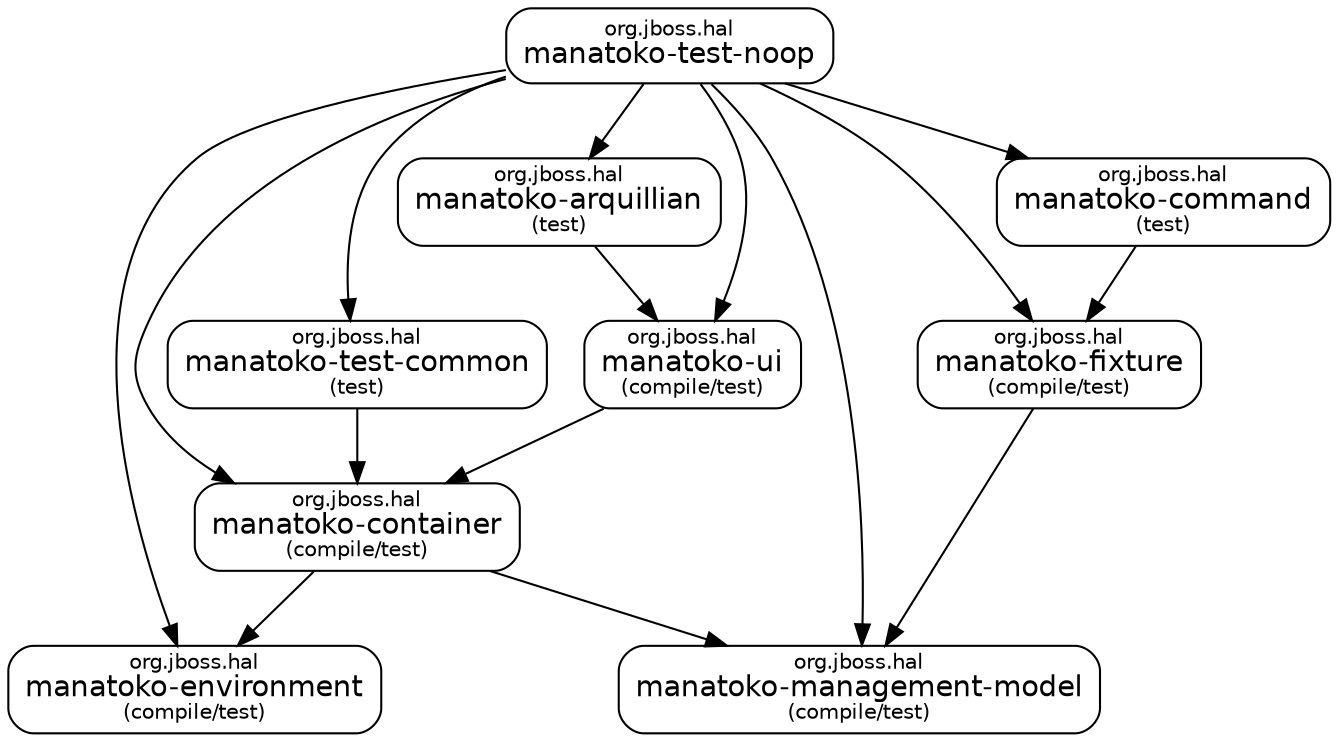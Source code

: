 digraph "manatoko-parent" {
  graph [rankdir="TB"]
  node [shape="box",style="rounded",fontname="Helvetica",fontsize="14"]
  edge [fontsize="10",fontname="Helvetica"]

  // Node Definitions:
  "org.jboss.hal:manatoko-container"[label=<<font point-size="10">org.jboss.hal</font><br/>manatoko-container<font point-size="10"><br/>(compile/test)</font>>]
  "org.jboss.hal:manatoko-environment"[label=<<font point-size="10">org.jboss.hal</font><br/>manatoko-environment<font point-size="10"><br/>(compile/test)</font>>]
  "org.jboss.hal:manatoko-management-model"[label=<<font point-size="10">org.jboss.hal</font><br/>manatoko-management-model<font point-size="10"><br/>(compile/test)</font>>]
  "org.jboss.hal:manatoko-ui"[label=<<font point-size="10">org.jboss.hal</font><br/>manatoko-ui<font point-size="10"><br/>(compile/test)</font>>]
  "org.jboss.hal:manatoko-arquillian"[label=<<font point-size="10">org.jboss.hal</font><br/>manatoko-arquillian<font point-size="10"><br/>(test)</font>>]
  "org.jboss.hal:manatoko-fixture"[label=<<font point-size="10">org.jboss.hal</font><br/>manatoko-fixture<font point-size="10"><br/>(compile/test)</font>>]
  "org.jboss.hal:manatoko-command"[label=<<font point-size="10">org.jboss.hal</font><br/>manatoko-command<font point-size="10"><br/>(test)</font>>]
  "org.jboss.hal:manatoko-test-common"[label=<<font point-size="10">org.jboss.hal</font><br/>manatoko-test-common<font point-size="10"><br/>(test)</font>>]
  "org.jboss.hal:manatoko-test-noop"[label=<<font point-size="10">org.jboss.hal</font><br/>manatoko-test-noop>]

  // Edge Definitions:
  "org.jboss.hal:manatoko-container" -> "org.jboss.hal:manatoko-environment"
  "org.jboss.hal:manatoko-container" -> "org.jboss.hal:manatoko-management-model"
  "org.jboss.hal:manatoko-ui" -> "org.jboss.hal:manatoko-container"
  "org.jboss.hal:manatoko-arquillian" -> "org.jboss.hal:manatoko-ui"
  "org.jboss.hal:manatoko-fixture" -> "org.jboss.hal:manatoko-management-model"
  "org.jboss.hal:manatoko-command" -> "org.jboss.hal:manatoko-fixture"
  "org.jboss.hal:manatoko-test-common" -> "org.jboss.hal:manatoko-container"
  "org.jboss.hal:manatoko-test-noop" -> "org.jboss.hal:manatoko-arquillian"
  "org.jboss.hal:manatoko-test-noop" -> "org.jboss.hal:manatoko-command"
  "org.jboss.hal:manatoko-test-noop" -> "org.jboss.hal:manatoko-container"
  "org.jboss.hal:manatoko-test-noop" -> "org.jboss.hal:manatoko-environment"
  "org.jboss.hal:manatoko-test-noop" -> "org.jboss.hal:manatoko-fixture"
  "org.jboss.hal:manatoko-test-noop" -> "org.jboss.hal:manatoko-management-model"
  "org.jboss.hal:manatoko-test-noop" -> "org.jboss.hal:manatoko-test-common"
  "org.jboss.hal:manatoko-test-noop" -> "org.jboss.hal:manatoko-ui"
}